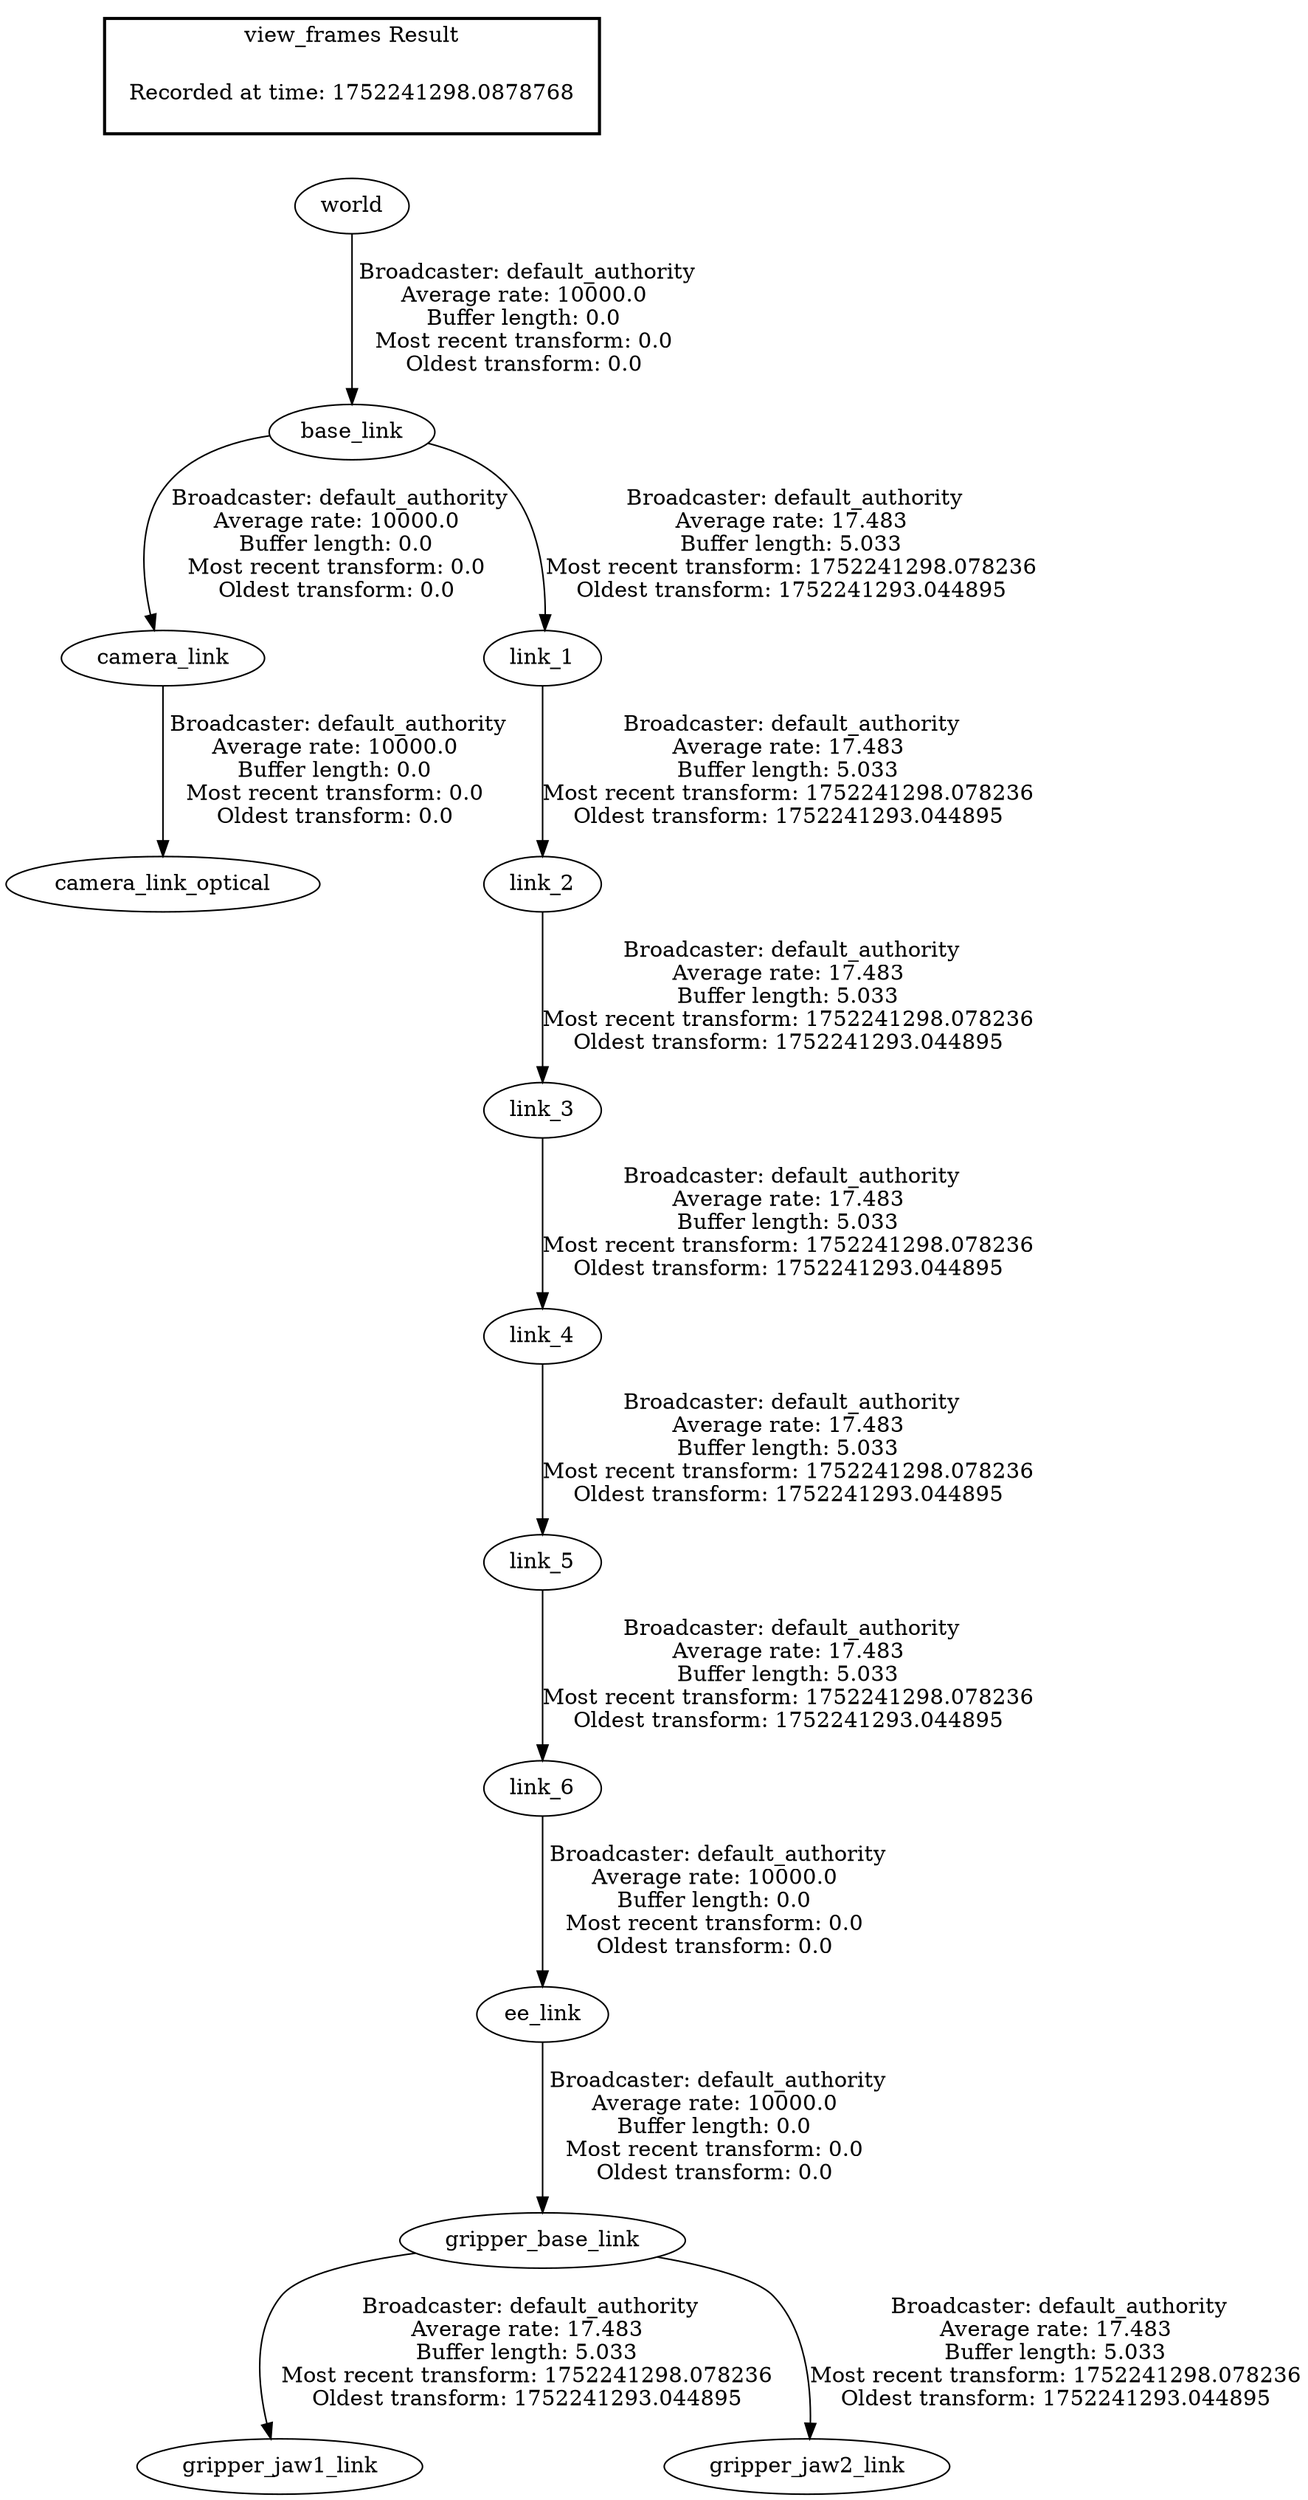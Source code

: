 digraph G {
"world" -> "base_link"[label=" Broadcaster: default_authority\nAverage rate: 10000.0\nBuffer length: 0.0\nMost recent transform: 0.0\nOldest transform: 0.0\n"];
"base_link" -> "camera_link"[label=" Broadcaster: default_authority\nAverage rate: 10000.0\nBuffer length: 0.0\nMost recent transform: 0.0\nOldest transform: 0.0\n"];
"camera_link" -> "camera_link_optical"[label=" Broadcaster: default_authority\nAverage rate: 10000.0\nBuffer length: 0.0\nMost recent transform: 0.0\nOldest transform: 0.0\n"];
"link_6" -> "ee_link"[label=" Broadcaster: default_authority\nAverage rate: 10000.0\nBuffer length: 0.0\nMost recent transform: 0.0\nOldest transform: 0.0\n"];
"link_5" -> "link_6"[label=" Broadcaster: default_authority\nAverage rate: 17.483\nBuffer length: 5.033\nMost recent transform: 1752241298.078236\nOldest transform: 1752241293.044895\n"];
"ee_link" -> "gripper_base_link"[label=" Broadcaster: default_authority\nAverage rate: 10000.0\nBuffer length: 0.0\nMost recent transform: 0.0\nOldest transform: 0.0\n"];
"gripper_base_link" -> "gripper_jaw1_link"[label=" Broadcaster: default_authority\nAverage rate: 17.483\nBuffer length: 5.033\nMost recent transform: 1752241298.078236\nOldest transform: 1752241293.044895\n"];
"gripper_base_link" -> "gripper_jaw2_link"[label=" Broadcaster: default_authority\nAverage rate: 17.483\nBuffer length: 5.033\nMost recent transform: 1752241298.078236\nOldest transform: 1752241293.044895\n"];
"base_link" -> "link_1"[label=" Broadcaster: default_authority\nAverage rate: 17.483\nBuffer length: 5.033\nMost recent transform: 1752241298.078236\nOldest transform: 1752241293.044895\n"];
"link_1" -> "link_2"[label=" Broadcaster: default_authority\nAverage rate: 17.483\nBuffer length: 5.033\nMost recent transform: 1752241298.078236\nOldest transform: 1752241293.044895\n"];
"link_2" -> "link_3"[label=" Broadcaster: default_authority\nAverage rate: 17.483\nBuffer length: 5.033\nMost recent transform: 1752241298.078236\nOldest transform: 1752241293.044895\n"];
"link_3" -> "link_4"[label=" Broadcaster: default_authority\nAverage rate: 17.483\nBuffer length: 5.033\nMost recent transform: 1752241298.078236\nOldest transform: 1752241293.044895\n"];
"link_4" -> "link_5"[label=" Broadcaster: default_authority\nAverage rate: 17.483\nBuffer length: 5.033\nMost recent transform: 1752241298.078236\nOldest transform: 1752241293.044895\n"];
edge [style=invis];
 subgraph cluster_legend { style=bold; color=black; label ="view_frames Result";
"Recorded at time: 1752241298.0878768"[ shape=plaintext ] ;
}->"world";
}